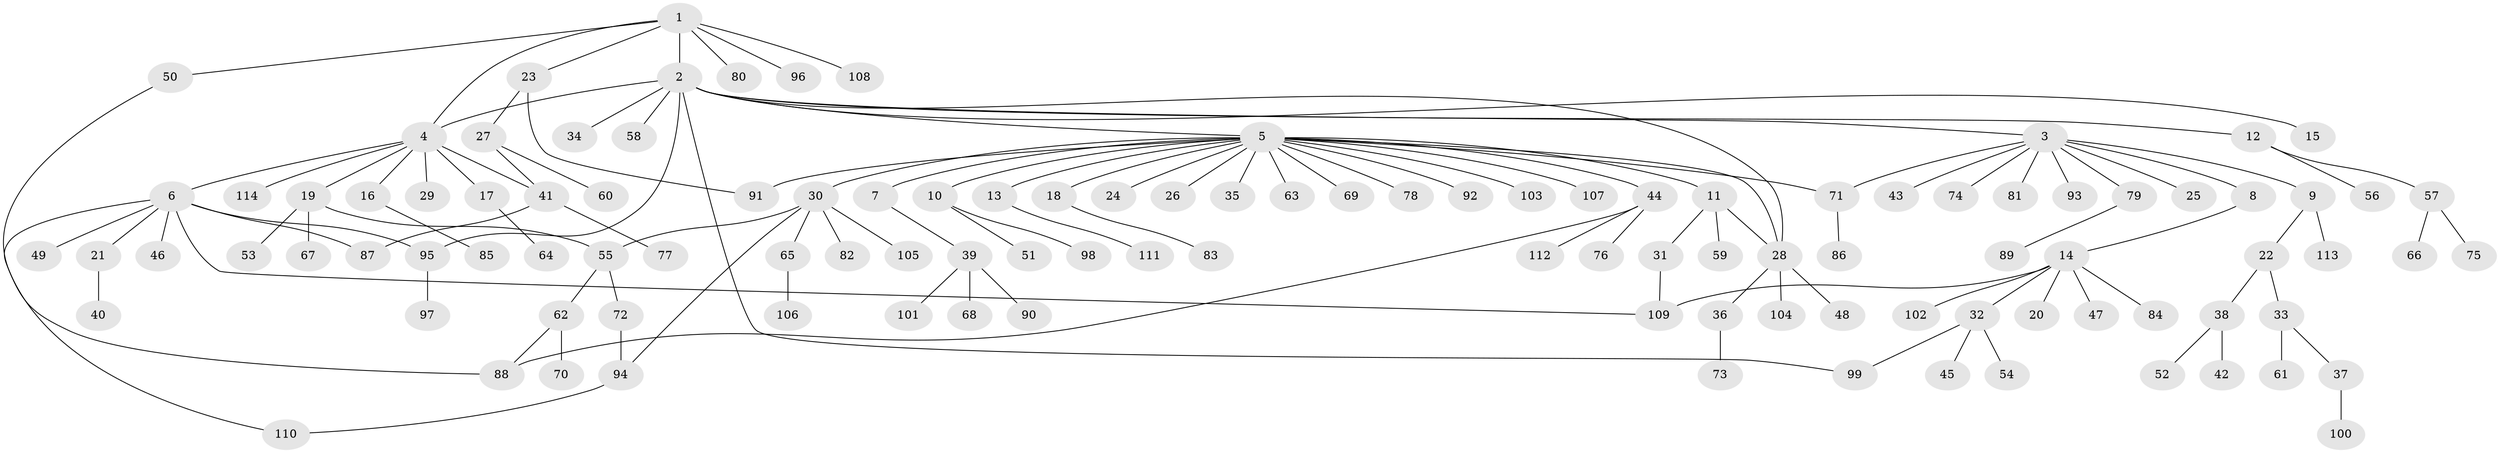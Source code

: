 // Generated by graph-tools (version 1.1) at 2025/35/03/09/25 02:35:35]
// undirected, 114 vertices, 129 edges
graph export_dot {
graph [start="1"]
  node [color=gray90,style=filled];
  1;
  2;
  3;
  4;
  5;
  6;
  7;
  8;
  9;
  10;
  11;
  12;
  13;
  14;
  15;
  16;
  17;
  18;
  19;
  20;
  21;
  22;
  23;
  24;
  25;
  26;
  27;
  28;
  29;
  30;
  31;
  32;
  33;
  34;
  35;
  36;
  37;
  38;
  39;
  40;
  41;
  42;
  43;
  44;
  45;
  46;
  47;
  48;
  49;
  50;
  51;
  52;
  53;
  54;
  55;
  56;
  57;
  58;
  59;
  60;
  61;
  62;
  63;
  64;
  65;
  66;
  67;
  68;
  69;
  70;
  71;
  72;
  73;
  74;
  75;
  76;
  77;
  78;
  79;
  80;
  81;
  82;
  83;
  84;
  85;
  86;
  87;
  88;
  89;
  90;
  91;
  92;
  93;
  94;
  95;
  96;
  97;
  98;
  99;
  100;
  101;
  102;
  103;
  104;
  105;
  106;
  107;
  108;
  109;
  110;
  111;
  112;
  113;
  114;
  1 -- 2;
  1 -- 4;
  1 -- 23;
  1 -- 50;
  1 -- 80;
  1 -- 96;
  1 -- 108;
  2 -- 3;
  2 -- 4;
  2 -- 5;
  2 -- 12;
  2 -- 15;
  2 -- 28;
  2 -- 34;
  2 -- 58;
  2 -- 95;
  2 -- 99;
  3 -- 8;
  3 -- 9;
  3 -- 25;
  3 -- 43;
  3 -- 71;
  3 -- 74;
  3 -- 79;
  3 -- 81;
  3 -- 93;
  4 -- 6;
  4 -- 16;
  4 -- 17;
  4 -- 19;
  4 -- 29;
  4 -- 41;
  4 -- 114;
  5 -- 7;
  5 -- 10;
  5 -- 11;
  5 -- 13;
  5 -- 18;
  5 -- 24;
  5 -- 26;
  5 -- 28;
  5 -- 30;
  5 -- 35;
  5 -- 44;
  5 -- 63;
  5 -- 69;
  5 -- 71;
  5 -- 78;
  5 -- 91;
  5 -- 92;
  5 -- 103;
  5 -- 107;
  6 -- 21;
  6 -- 46;
  6 -- 49;
  6 -- 87;
  6 -- 95;
  6 -- 109;
  6 -- 110;
  7 -- 39;
  8 -- 14;
  9 -- 22;
  9 -- 113;
  10 -- 51;
  10 -- 98;
  11 -- 28;
  11 -- 31;
  11 -- 59;
  12 -- 56;
  12 -- 57;
  13 -- 111;
  14 -- 20;
  14 -- 32;
  14 -- 47;
  14 -- 84;
  14 -- 102;
  14 -- 109;
  16 -- 85;
  17 -- 64;
  18 -- 83;
  19 -- 53;
  19 -- 55;
  19 -- 67;
  21 -- 40;
  22 -- 33;
  22 -- 38;
  23 -- 27;
  23 -- 91;
  27 -- 41;
  27 -- 60;
  28 -- 36;
  28 -- 48;
  28 -- 104;
  30 -- 55;
  30 -- 65;
  30 -- 82;
  30 -- 94;
  30 -- 105;
  31 -- 109;
  32 -- 45;
  32 -- 54;
  32 -- 99;
  33 -- 37;
  33 -- 61;
  36 -- 73;
  37 -- 100;
  38 -- 42;
  38 -- 52;
  39 -- 68;
  39 -- 90;
  39 -- 101;
  41 -- 77;
  41 -- 87;
  44 -- 76;
  44 -- 88;
  44 -- 112;
  50 -- 88;
  55 -- 62;
  55 -- 72;
  57 -- 66;
  57 -- 75;
  62 -- 70;
  62 -- 88;
  65 -- 106;
  71 -- 86;
  72 -- 94;
  79 -- 89;
  94 -- 110;
  95 -- 97;
}
